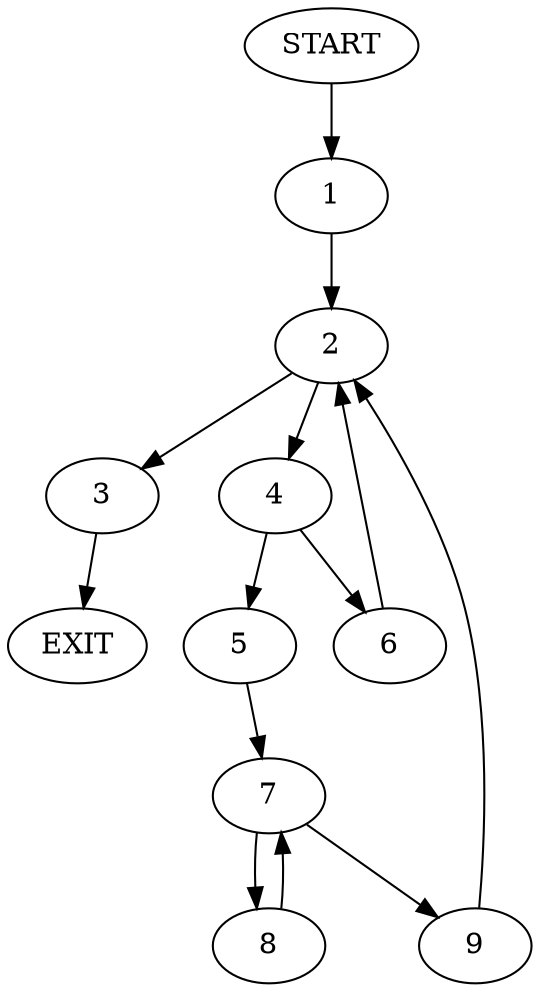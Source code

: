 digraph {
0 [label="START"]
10 [label="EXIT"]
0 -> 1
1 -> 2
2 -> 3
2 -> 4
3 -> 10
4 -> 5
4 -> 6
6 -> 2
5 -> 7
7 -> 8
7 -> 9
9 -> 2
8 -> 7
}
